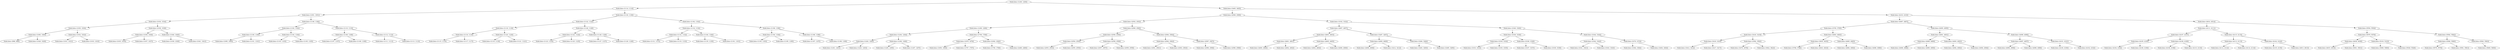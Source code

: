 digraph G{
1805715086 [label="Node{data=[1200, 1200]}"]
1805715086 -> 1835484398
1835484398 [label="Node{data=[1114, 1114]}"]
1835484398 -> 60742809
60742809 [label="Node{data=[1051, 1051]}"]
60742809 -> 1926439974
1926439974 [label="Node{data=[1034, 1034]}"]
1926439974 -> 287693188
287693188 [label="Node{data=[1030, 1030]}"]
287693188 -> 1177730938
1177730938 [label="Node{data=[1000, 1000]}"]
1177730938 -> 859687217
859687217 [label="Node{data=[998, 998]}"]
1177730938 -> 1487157604
1487157604 [label="Node{data=[1029, 1029]}"]
287693188 -> 1743925773
1743925773 [label="Node{data=[1032, 1032]}"]
1743925773 -> 879270118
879270118 [label="Node{data=[1031, 1031]}"]
1743925773 -> 1765911323
1765911323 [label="Node{data=[1033, 1033]}"]
1926439974 -> 282579022
282579022 [label="Node{data=[1038, 1038]}"]
282579022 -> 1715730947
1715730947 [label="Node{data=[1036, 1036]}"]
1715730947 -> 379384197
379384197 [label="Node{data=[1035, 1035]}"]
1715730947 -> 1927387454
1927387454 [label="Node{data=[1037, 1037]}"]
282579022 -> 1553621644
1553621644 [label="Node{data=[1040, 1040]}"]
1553621644 -> 628103422
628103422 [label="Node{data=[1039, 1039]}"]
1553621644 -> 1418843404
1418843404 [label="Node{data=[1041, 1041]}"]
60742809 -> 717721289
717721289 [label="Node{data=[1106, 1106]}"]
717721289 -> 633739039
633739039 [label="Node{data=[1102, 1102]}"]
633739039 -> 13913265
13913265 [label="Node{data=[1100, 1100]}"]
13913265 -> 1521995794
1521995794 [label="Node{data=[1095, 1095]}"]
13913265 -> 1284553803
1284553803 [label="Node{data=[1101, 1101]}"]
633739039 -> 1509631017
1509631017 [label="Node{data=[1104, 1104]}"]
1509631017 -> 2070436451
2070436451 [label="Node{data=[1103, 1103]}"]
1509631017 -> 523969116
523969116 [label="Node{data=[1105, 1105]}"]
717721289 -> 1451276052
1451276052 [label="Node{data=[1110, 1110]}"]
1451276052 -> 1457134465
1457134465 [label="Node{data=[1108, 1108]}"]
1457134465 -> 1868097659
1868097659 [label="Node{data=[1107, 1107]}"]
1457134465 -> 699862542
699862542 [label="Node{data=[1109, 1109]}"]
1451276052 -> 2052863035
2052863035 [label="Node{data=[1112, 1112]}"]
2052863035 -> 2094804706
2094804706 [label="Node{data=[1111, 1111]}"]
2052863035 -> 1416567346
1416567346 [label="Node{data=[1113, 1113]}"]
1835484398 -> 1169795535
1169795535 [label="Node{data=[1130, 1130]}"]
1169795535 -> 1591718063
1591718063 [label="Node{data=[1122, 1122]}"]
1591718063 -> 1130970792
1130970792 [label="Node{data=[1118, 1118]}"]
1130970792 -> 1878725245
1878725245 [label="Node{data=[1116, 1116]}"]
1878725245 -> 1736714652
1736714652 [label="Node{data=[1115, 1115]}"]
1878725245 -> 1157478155
1157478155 [label="Node{data=[1117, 1117]}"]
1130970792 -> 1324047682
1324047682 [label="Node{data=[1120, 1120]}"]
1324047682 -> 2041894424
2041894424 [label="Node{data=[1119, 1119]}"]
1324047682 -> 1060817019
1060817019 [label="Node{data=[1121, 1121]}"]
1591718063 -> 383153528
383153528 [label="Node{data=[1126, 1126]}"]
383153528 -> 37960621
37960621 [label="Node{data=[1124, 1124]}"]
37960621 -> 1561868779
1561868779 [label="Node{data=[1123, 1123]}"]
37960621 -> 872958755
872958755 [label="Node{data=[1125, 1125]}"]
383153528 -> 298882415
298882415 [label="Node{data=[1128, 1128]}"]
298882415 -> 181754539
181754539 [label="Node{data=[1127, 1127]}"]
298882415 -> 371129723
371129723 [label="Node{data=[1129, 1129]}"]
1169795535 -> 1622797768
1622797768 [label="Node{data=[1192, 1192]}"]
1622797768 -> 1968666461
1968666461 [label="Node{data=[1134, 1134]}"]
1968666461 -> 1433889630
1433889630 [label="Node{data=[1132, 1132]}"]
1433889630 -> 887333294
887333294 [label="Node{data=[1131, 1131]}"]
1433889630 -> 463195479
463195479 [label="Node{data=[1133, 1133]}"]
1968666461 -> 1429781734
1429781734 [label="Node{data=[1164, 1164]}"]
1429781734 -> 997916804
997916804 [label="Node{data=[1135, 1135]}"]
1429781734 -> 305936532
305936532 [label="Node{data=[1191, 1191]}"]
1622797768 -> 1460186865
1460186865 [label="Node{data=[1196, 1196]}"]
1460186865 -> 1195898746
1195898746 [label="Node{data=[1194, 1194]}"]
1195898746 -> 618377270
618377270 [label="Node{data=[1193, 1193]}"]
1195898746 -> 1464915105
1464915105 [label="Node{data=[1195, 1195]}"]
1460186865 -> 1161660316
1161660316 [label="Node{data=[1198, 1198]}"]
1161660316 -> 1027167334
1027167334 [label="Node{data=[1197, 1197]}"]
1161660316 -> 1150949879
1150949879 [label="Node{data=[1199, 1199]}"]
1805715086 -> 364787737
364787737 [label="Node{data=[3405, 3405]}"]
364787737 -> 1008094293
1008094293 [label="Node{data=[2599, 2599]}"]
1008094293 -> 1274787285
1274787285 [label="Node{data=[2552, 2552]}"]
1274787285 -> 1597655292
1597655292 [label="Node{data=[1208, 1208]}"]
1597655292 -> 992009714
992009714 [label="Node{data=[1204, 1204]}"]
992009714 -> 903502375
903502375 [label="Node{data=[1202, 1202]}"]
903502375 -> 588846164
588846164 [label="Node{data=[1201, 1201]}"]
903502375 -> 778687843
778687843 [label="Node{data=[1203, 1203]}"]
992009714 -> 320553489
320553489 [label="Node{data=[1206, 1206]}"]
320553489 -> 1962354999
1962354999 [label="Node{data=[1205, 1205]}"]
320553489 -> 522664009
522664009 [label="Node{data=[1207, 1207]}"]
1597655292 -> 2131043331
2131043331 [label="Node{data=[1708, 1708]}"]
2131043331 -> 919071288
919071288 [label="Node{data=[1676, 1676]}"]
919071288 -> 2067059526
2067059526 [label="Node{data=[1650, 1650]}"]
919071288 -> 1568102681
1568102681 [label="Node{data=[1707, 1707]}"]
2131043331 -> 184830856
184830856 [label="Node{data=[2382, 2382]}"]
184830856 -> 35387130
35387130 [label="Node{data=[1709, 1709]}"]
184830856 -> 1609083676
1609083676 [label="Node{data=[2480, 2480]}"]
1274787285 -> 951098985
951098985 [label="Node{data=[2560, 2560]}"]
951098985 -> 297913084
297913084 [label="Node{data=[2556, 2556]}"]
297913084 -> 1278231064
1278231064 [label="Node{data=[2554, 2554]}"]
1278231064 -> 1444589769
1444589769 [label="Node{data=[2553, 2553]}"]
1278231064 -> 1793408949
1793408949 [label="Node{data=[2555, 2555]}"]
297913084 -> 1970048575
1970048575 [label="Node{data=[2558, 2558]}"]
1970048575 -> 998384136
998384136 [label="Node{data=[2557, 2557]}"]
1970048575 -> 941445449
941445449 [label="Node{data=[2559, 2559]}"]
951098985 -> 2068236648
2068236648 [label="Node{data=[2564, 2564]}"]
2068236648 -> 1783283017
1783283017 [label="Node{data=[2562, 2562]}"]
1783283017 -> 1081233514
1081233514 [label="Node{data=[2561, 2561]}"]
1783283017 -> 314037812
314037812 [label="Node{data=[2563, 2563]}"]
2068236648 -> 1601654915
1601654915 [label="Node{data=[2597, 2597]}"]
1601654915 -> 1617436369
1617436369 [label="Node{data=[2596, 2596]}"]
1601654915 -> 843834294
843834294 [label="Node{data=[2598, 2598]}"]
1008094293 -> 518096317
518096317 [label="Node{data=[3332, 3332]}"]
518096317 -> 2071412138
2071412138 [label="Node{data=[2607, 2607]}"]
2071412138 -> 1539914371
1539914371 [label="Node{data=[2603, 2603]}"]
1539914371 -> 913454111
913454111 [label="Node{data=[2601, 2601]}"]
913454111 -> 615285505
615285505 [label="Node{data=[2600, 2600]}"]
913454111 -> 1727291475
1727291475 [label="Node{data=[2602, 2602]}"]
1539914371 -> 1962627884
1962627884 [label="Node{data=[2605, 2605]}"]
1962627884 -> 1393443680
1393443680 [label="Node{data=[2604, 2604]}"]
1962627884 -> 326792843
326792843 [label="Node{data=[2606, 2606]}"]
2071412138 -> 1447651919
1447651919 [label="Node{data=[3267, 3267]}"]
1447651919 -> 2021994905
2021994905 [label="Node{data=[2609, 2609]}"]
2021994905 -> 1504802986
1504802986 [label="Node{data=[2608, 2608]}"]
2021994905 -> 423592761
423592761 [label="Node{data=[3212, 3212]}"]
1447651919 -> 70883651
70883651 [label="Node{data=[3284, 3284]}"]
70883651 -> 1440840100
1440840100 [label="Node{data=[3283, 3283]}"]
70883651 -> 130494362
130494362 [label="Node{data=[3285, 3285]}"]
518096317 -> 1652834832
1652834832 [label="Node{data=[3340, 3340]}"]
1652834832 -> 708787330
708787330 [label="Node{data=[3336, 3336]}"]
708787330 -> 1951222840
1951222840 [label="Node{data=[3334, 3334]}"]
1951222840 -> 1254622932
1254622932 [label="Node{data=[3333, 3333]}"]
1951222840 -> 169630047
169630047 [label="Node{data=[3335, 3335]}"]
708787330 -> 1494527922
1494527922 [label="Node{data=[3338, 3338]}"]
1494527922 -> 1193677860
1193677860 [label="Node{data=[3337, 3337]}"]
1494527922 -> 1305629874
1305629874 [label="Node{data=[3339, 3339]}"]
1652834832 -> 636238582
636238582 [label="Node{data=[3344, 3344]}"]
636238582 -> 1509517510
1509517510 [label="Node{data=[3342, 3342]}"]
1509517510 -> 780783849
780783849 [label="Node{data=[3341, 3341]}"]
1509517510 -> 1906406990
1906406990 [label="Node{data=[3343, 3343]}"]
636238582 -> 903796998
903796998 [label="Node{data=[3374, 3374]}"]
903796998 -> 670246947
670246947 [label="Node{data=[3364, 3364]}"]
903796998 -> 1193130668
1193130668 [label="Node{data=[3404, 3404]}"]
364787737 -> 1039447815
1039447815 [label="Node{data=[4103, 4103]}"]
1039447815 -> 2124500822
2124500822 [label="Node{data=[4087, 4087]}"]
2124500822 -> 1085129361
1085129361 [label="Node{data=[3705, 3705]}"]
1085129361 -> 1783613682
1783613682 [label="Node{data=[3418, 3418]}"]
1783613682 -> 1922766387
1922766387 [label="Node{data=[3416, 3416]}"]
1922766387 -> 104086729
104086729 [label="Node{data=[3412, 3412]}"]
1922766387 -> 673435604
673435604 [label="Node{data=[3417, 3417]}"]
1783613682 -> 1019185786
1019185786 [label="Node{data=[3592, 3592]}"]
1019185786 -> 373238096
373238096 [label="Node{data=[3478, 3478]}"]
1019185786 -> 826973482
826973482 [label="Node{data=[3622, 3622]}"]
1085129361 -> 128035256
128035256 [label="Node{data=[4083, 4083]}"]
128035256 -> 1200426860
1200426860 [label="Node{data=[3835, 3835]}"]
1200426860 -> 681040740
681040740 [label="Node{data=[3768, 3768]}"]
1200426860 -> 1297199249
1297199249 [label="Node{data=[4043, 4043]}"]
128035256 -> 1194802410
1194802410 [label="Node{data=[4085, 4085]}"]
1194802410 -> 1760476431
1760476431 [label="Node{data=[4084, 4084]}"]
1194802410 -> 2117343117
2117343117 [label="Node{data=[4086, 4086]}"]
2124500822 -> 1042413026
1042413026 [label="Node{data=[4095, 4095]}"]
1042413026 -> 1083137696
1083137696 [label="Node{data=[4091, 4091]}"]
1083137696 -> 1561625979
1561625979 [label="Node{data=[4089, 4089]}"]
1561625979 -> 54688043
54688043 [label="Node{data=[4088, 4088]}"]
1561625979 -> 847053380
847053380 [label="Node{data=[4090, 4090]}"]
1083137696 -> 146612469
146612469 [label="Node{data=[4093, 4093]}"]
146612469 -> 1903907780
1903907780 [label="Node{data=[4092, 4092]}"]
146612469 -> 1633744865
1633744865 [label="Node{data=[4094, 4094]}"]
1042413026 -> 1003857579
1003857579 [label="Node{data=[4099, 4099]}"]
1003857579 -> 1510904748
1510904748 [label="Node{data=[4097, 4097]}"]
1510904748 -> 1900023386
1900023386 [label="Node{data=[4096, 4096]}"]
1510904748 -> 393818220
393818220 [label="Node{data=[4098, 4098]}"]
1003857579 -> 17771734
17771734 [label="Node{data=[4101, 4101]}"]
17771734 -> 800218280
800218280 [label="Node{data=[4100, 4100]}"]
17771734 -> 1584506330
1584506330 [label="Node{data=[4102, 4102]}"]
1039447815 -> 5571624
5571624 [label="Node{data=[4914, 4914]}"]
5571624 -> 2026168680
2026168680 [label="Node{data=[4111, 4111]}"]
2026168680 -> 1169073604
1169073604 [label="Node{data=[4107, 4107]}"]
1169073604 -> 371361758
371361758 [label="Node{data=[4105, 4105]}"]
371361758 -> 1048487286
1048487286 [label="Node{data=[4104, 4104]}"]
371361758 -> 1643043952
1643043952 [label="Node{data=[4106, 4106]}"]
1169073604 -> 1365165324
1365165324 [label="Node{data=[4109, 4109]}"]
1365165324 -> 1405138062
1405138062 [label="Node{data=[4108, 4108]}"]
1365165324 -> 417267349
417267349 [label="Node{data=[4110, 4110]}"]
2026168680 -> 256158882
256158882 [label="Node{data=[4115, 4115]}"]
256158882 -> 672493283
672493283 [label="Node{data=[4113, 4113]}"]
672493283 -> 2116541355
2116541355 [label="Node{data=[4112, 4112]}"]
672493283 -> 300071084
300071084 [label="Node{data=[4114, 4114]}"]
256158882 -> 996747150
996747150 [label="Node{data=[4142, 4142]}"]
996747150 -> 940057718
940057718 [label="Node{data=[4135, 4135]}"]
996747150 -> 2016561759
2016561759 [label="Node{data=[4913, 4913]}"]
5571624 -> 2081536557
2081536557 [label="Node{data=[5554, 5554]}"]
2081536557 -> 246855542
246855542 [label="Node{data=[5079, 5079]}"]
246855542 -> 2003048770
2003048770 [label="Node{data=[4938, 4938]}"]
2003048770 -> 502187331
502187331 [label="Node{data=[4915, 4915]}"]
2003048770 -> 1826604033
1826604033 [label="Node{data=[5001, 5001]}"]
246855542 -> 1474937835
1474937835 [label="Node{data=[5103, 5103]}"]
1474937835 -> 1076829
1076829 [label="Node{data=[5080, 5080]}"]
1474937835 -> 1799321537
1799321537 [label="Node{data=[5528, 5528]}"]
2081536557 -> 2035439979
2035439979 [label="Node{data=[5582, 5582]}"]
2035439979 -> 1623014193
1623014193 [label="Node{data=[5580, 5580]}"]
1623014193 -> 1667027965
1667027965 [label="Node{data=[5579, 5579]}"]
1623014193 -> 1942827304
1942827304 [label="Node{data=[5581, 5581]}"]
2035439979 -> 415217467
415217467 [label="Node{data=[5583, 5583]}"]
415217467 -> 290612142
290612142 [label="Node{data=[5600, 5600]}"]
}